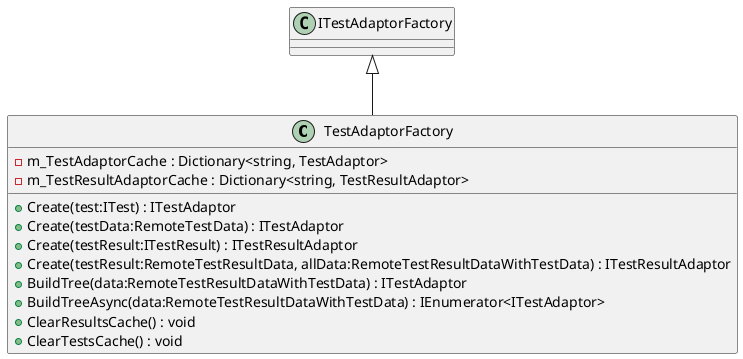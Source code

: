 @startuml
class TestAdaptorFactory {
    - m_TestAdaptorCache : Dictionary<string, TestAdaptor>
    - m_TestResultAdaptorCache : Dictionary<string, TestResultAdaptor>
    + Create(test:ITest) : ITestAdaptor
    + Create(testData:RemoteTestData) : ITestAdaptor
    + Create(testResult:ITestResult) : ITestResultAdaptor
    + Create(testResult:RemoteTestResultData, allData:RemoteTestResultDataWithTestData) : ITestResultAdaptor
    + BuildTree(data:RemoteTestResultDataWithTestData) : ITestAdaptor
    + BuildTreeAsync(data:RemoteTestResultDataWithTestData) : IEnumerator<ITestAdaptor>
    + ClearResultsCache() : void
    + ClearTestsCache() : void
}
ITestAdaptorFactory <|-- TestAdaptorFactory
@enduml
